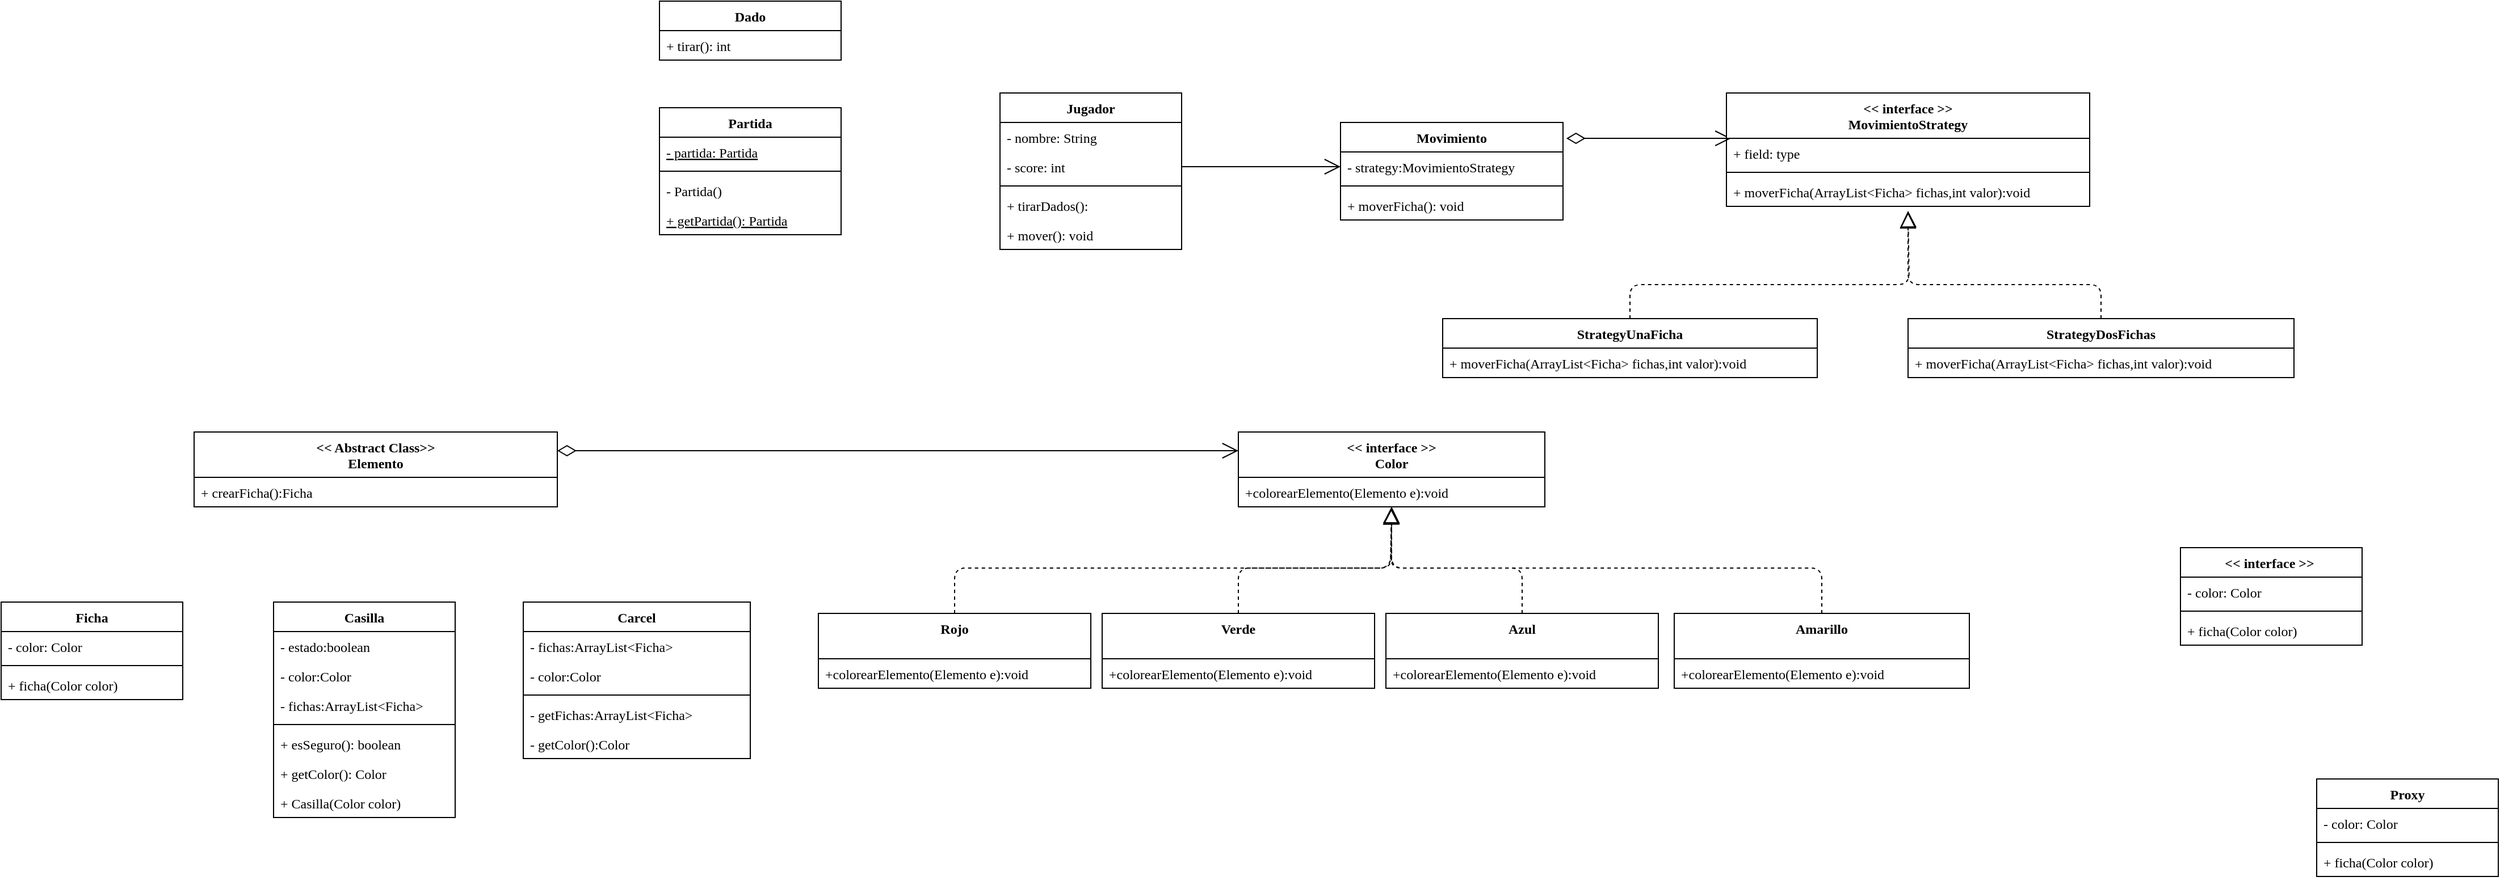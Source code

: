 <mxfile version="14.1.8" type="device"><diagram id="CZOG9yAQ-8y0MkyPrawY" name="Página-1"><mxGraphModel dx="3685" dy="1164" grid="1" gridSize="10" guides="1" tooltips="1" connect="1" arrows="1" fold="1" page="1" pageScale="1" pageWidth="827" pageHeight="1169" math="0" shadow="0"><root><mxCell id="0"/><mxCell id="1" parent="0"/><mxCell id="iF9nX49vvRZTqa0V6TAx-1" value="Partida" style="swimlane;fontStyle=1;align=center;verticalAlign=top;childLayout=stackLayout;horizontal=1;startSize=26;horizontalStack=0;resizeParent=1;resizeParentMax=0;resizeLast=0;collapsible=1;marginBottom=0;fontFamily=Montserrat Alternates;fontSource=https%3A%2F%2Ffonts.googleapis.com%2Fcss%3Ffamily%3DMontserrat%2BAlternates;" parent="1" vertex="1"><mxGeometry x="-480" y="154" width="160" height="112" as="geometry"/></mxCell><mxCell id="iF9nX49vvRZTqa0V6TAx-7" value="- partida: Partida" style="text;strokeColor=none;fillColor=none;align=left;verticalAlign=top;spacingLeft=4;spacingRight=4;overflow=hidden;rotatable=0;points=[[0,0.5],[1,0.5]];portConstraint=eastwest;fontFamily=Montserrat Alternates;fontSource=https%3A%2F%2Ffonts.googleapis.com%2Fcss%3Ffamily%3DMontserrat%2BAlternates;fontStyle=4" parent="iF9nX49vvRZTqa0V6TAx-1" vertex="1"><mxGeometry y="26" width="160" height="26" as="geometry"/></mxCell><mxCell id="iF9nX49vvRZTqa0V6TAx-3" value="" style="line;strokeWidth=1;fillColor=none;align=left;verticalAlign=middle;spacingTop=-1;spacingLeft=3;spacingRight=3;rotatable=0;labelPosition=right;points=[];portConstraint=eastwest;fontFamily=Montserrat Alternates;fontSource=https%3A%2F%2Ffonts.googleapis.com%2Fcss%3Ffamily%3DMontserrat%2BAlternates;" parent="iF9nX49vvRZTqa0V6TAx-1" vertex="1"><mxGeometry y="52" width="160" height="8" as="geometry"/></mxCell><mxCell id="0C_BCPgm_mZmjm4JBcHL-2" value="- Partida()" style="text;strokeColor=none;fillColor=none;align=left;verticalAlign=top;spacingLeft=4;spacingRight=4;overflow=hidden;rotatable=0;points=[[0,0.5],[1,0.5]];portConstraint=eastwest;fontFamily=Montserrat Alternates;fontSource=https%3A%2F%2Ffonts.googleapis.com%2Fcss%3Ffamily%3DMontserrat%2BAlternates;" parent="iF9nX49vvRZTqa0V6TAx-1" vertex="1"><mxGeometry y="60" width="160" height="26" as="geometry"/></mxCell><mxCell id="0C_BCPgm_mZmjm4JBcHL-3" value="+ getPartida(): Partida" style="text;strokeColor=none;fillColor=none;align=left;verticalAlign=top;spacingLeft=4;spacingRight=4;overflow=hidden;rotatable=0;points=[[0,0.5],[1,0.5]];portConstraint=eastwest;fontStyle=4;fontFamily=Montserrat Alternates;fontSource=https%3A%2F%2Ffonts.googleapis.com%2Fcss%3Ffamily%3DMontserrat%2BAlternates;" parent="iF9nX49vvRZTqa0V6TAx-1" vertex="1"><mxGeometry y="86" width="160" height="26" as="geometry"/></mxCell><mxCell id="iF9nX49vvRZTqa0V6TAx-12" value="Ficha" style="swimlane;fontStyle=1;align=center;verticalAlign=top;childLayout=stackLayout;horizontal=1;startSize=26;horizontalStack=0;resizeParent=1;resizeParentMax=0;resizeLast=0;collapsible=1;marginBottom=0;fontFamily=Montserrat Alternates;fontSource=https%3A%2F%2Ffonts.googleapis.com%2Fcss%3Ffamily%3DMontserrat%2BAlternates;" parent="1" vertex="1"><mxGeometry x="-1060" y="590" width="160" height="86" as="geometry"/></mxCell><mxCell id="iF9nX49vvRZTqa0V6TAx-13" value="- color: Color" style="text;strokeColor=none;fillColor=none;align=left;verticalAlign=top;spacingLeft=4;spacingRight=4;overflow=hidden;rotatable=0;points=[[0,0.5],[1,0.5]];portConstraint=eastwest;fontFamily=Montserrat Alternates;fontSource=https%3A%2F%2Ffonts.googleapis.com%2Fcss%3Ffamily%3DMontserrat%2BAlternates;" parent="iF9nX49vvRZTqa0V6TAx-12" vertex="1"><mxGeometry y="26" width="160" height="26" as="geometry"/></mxCell><mxCell id="iF9nX49vvRZTqa0V6TAx-14" value="" style="line;strokeWidth=1;fillColor=none;align=left;verticalAlign=middle;spacingTop=-1;spacingLeft=3;spacingRight=3;rotatable=0;labelPosition=right;points=[];portConstraint=eastwest;fontFamily=Montserrat Alternates;fontSource=https%3A%2F%2Ffonts.googleapis.com%2Fcss%3Ffamily%3DMontserrat%2BAlternates;" parent="iF9nX49vvRZTqa0V6TAx-12" vertex="1"><mxGeometry y="52" width="160" height="8" as="geometry"/></mxCell><mxCell id="CdPxk3NThguZFjVvKNko-9" value="+ ficha(Color color)" style="text;strokeColor=none;fillColor=none;align=left;verticalAlign=top;spacingLeft=4;spacingRight=4;overflow=hidden;rotatable=0;points=[[0,0.5],[1,0.5]];portConstraint=eastwest;fontFamily=Montserrat Alternates;fontSource=https%3A%2F%2Ffonts.googleapis.com%2Fcss%3Ffamily%3DMontserrat%2BAlternates;" parent="iF9nX49vvRZTqa0V6TAx-12" vertex="1"><mxGeometry y="60" width="160" height="26" as="geometry"/></mxCell><mxCell id="iF9nX49vvRZTqa0V6TAx-16" value="Jugador" style="swimlane;fontStyle=1;align=center;verticalAlign=top;childLayout=stackLayout;horizontal=1;startSize=26;horizontalStack=0;resizeParent=1;resizeParentMax=0;resizeLast=0;collapsible=1;marginBottom=0;fontFamily=Montserrat Alternates;fontSource=https%3A%2F%2Ffonts.googleapis.com%2Fcss%3Ffamily%3DMontserrat%2BAlternates;" parent="1" vertex="1"><mxGeometry x="-180" y="141" width="160" height="138" as="geometry"/></mxCell><mxCell id="iF9nX49vvRZTqa0V6TAx-17" value="- nombre: String" style="text;strokeColor=none;fillColor=none;align=left;verticalAlign=top;spacingLeft=4;spacingRight=4;overflow=hidden;rotatable=0;points=[[0,0.5],[1,0.5]];portConstraint=eastwest;fontFamily=Montserrat Alternates;fontSource=https%3A%2F%2Ffonts.googleapis.com%2Fcss%3Ffamily%3DMontserrat%2BAlternates;" parent="iF9nX49vvRZTqa0V6TAx-16" vertex="1"><mxGeometry y="26" width="160" height="26" as="geometry"/></mxCell><mxCell id="iF9nX49vvRZTqa0V6TAx-20" value="- score: int" style="text;strokeColor=none;fillColor=none;align=left;verticalAlign=top;spacingLeft=4;spacingRight=4;overflow=hidden;rotatable=0;points=[[0,0.5],[1,0.5]];portConstraint=eastwest;fontFamily=Montserrat Alternates;fontSource=https%3A%2F%2Ffonts.googleapis.com%2Fcss%3Ffamily%3DMontserrat%2BAlternates;" parent="iF9nX49vvRZTqa0V6TAx-16" vertex="1"><mxGeometry y="52" width="160" height="26" as="geometry"/></mxCell><mxCell id="iF9nX49vvRZTqa0V6TAx-18" value="" style="line;strokeWidth=1;fillColor=none;align=left;verticalAlign=middle;spacingTop=-1;spacingLeft=3;spacingRight=3;rotatable=0;labelPosition=right;points=[];portConstraint=eastwest;fontFamily=Montserrat Alternates;fontSource=https%3A%2F%2Ffonts.googleapis.com%2Fcss%3Ffamily%3DMontserrat%2BAlternates;" parent="iF9nX49vvRZTqa0V6TAx-16" vertex="1"><mxGeometry y="78" width="160" height="8" as="geometry"/></mxCell><mxCell id="iF9nX49vvRZTqa0V6TAx-19" value="+ tirarDados():" style="text;strokeColor=none;fillColor=none;align=left;verticalAlign=top;spacingLeft=4;spacingRight=4;overflow=hidden;rotatable=0;points=[[0,0.5],[1,0.5]];portConstraint=eastwest;fontFamily=Montserrat Alternates;fontSource=https%3A%2F%2Ffonts.googleapis.com%2Fcss%3Ffamily%3DMontserrat%2BAlternates;" parent="iF9nX49vvRZTqa0V6TAx-16" vertex="1"><mxGeometry y="86" width="160" height="26" as="geometry"/></mxCell><mxCell id="0C_BCPgm_mZmjm4JBcHL-1" value="+ mover(): void" style="text;strokeColor=none;fillColor=none;align=left;verticalAlign=top;spacingLeft=4;spacingRight=4;overflow=hidden;rotatable=0;points=[[0,0.5],[1,0.5]];portConstraint=eastwest;fontFamily=Montserrat Alternates;fontSource=https%3A%2F%2Ffonts.googleapis.com%2Fcss%3Ffamily%3DMontserrat%2BAlternates;" parent="iF9nX49vvRZTqa0V6TAx-16" vertex="1"><mxGeometry y="112" width="160" height="26" as="geometry"/></mxCell><mxCell id="CdPxk3NThguZFjVvKNko-1" value="Dado" style="swimlane;fontStyle=1;align=center;verticalAlign=top;childLayout=stackLayout;horizontal=1;startSize=26;horizontalStack=0;resizeParent=1;resizeParentMax=0;resizeLast=0;collapsible=1;marginBottom=0;fontFamily=Montserrat Alternates;fontSource=https%3A%2F%2Ffonts.googleapis.com%2Fcss%3Ffamily%3DMontserrat%2BAlternates;" parent="1" vertex="1"><mxGeometry x="-480" y="60" width="160" height="52" as="geometry"/></mxCell><mxCell id="CdPxk3NThguZFjVvKNko-4" value="+ tirar(): int " style="text;strokeColor=none;fillColor=none;align=left;verticalAlign=top;spacingLeft=4;spacingRight=4;overflow=hidden;rotatable=0;points=[[0,0.5],[1,0.5]];portConstraint=eastwest;fontFamily=Montserrat Alternates;fontSource=https%3A%2F%2Ffonts.googleapis.com%2Fcss%3Ffamily%3DMontserrat%2BAlternates;" parent="CdPxk3NThguZFjVvKNko-1" vertex="1"><mxGeometry y="26" width="160" height="26" as="geometry"/></mxCell><mxCell id="OQ3I1ODHuRQIe0D8iST8-16" value="" style="endArrow=open;endFill=1;endSize=12;html=1;fontFamily=Montserrat Alternates;fontSource=https%3A%2F%2Ffonts.googleapis.com%2Fcss%3Ffamily%3DMontserrat%2BAlternates;exitX=1;exitY=0.5;exitDx=0;exitDy=0;entryX=0;entryY=0.5;entryDx=0;entryDy=0;" parent="1" source="iF9nX49vvRZTqa0V6TAx-20" target="CdPxk3NThguZFjVvKNko-6" edge="1"><mxGeometry width="160" relative="1" as="geometry"><mxPoint x="120" y="330" as="sourcePoint"/><mxPoint x="280" y="330" as="targetPoint"/></mxGeometry></mxCell><mxCell id="2i0aZlHxmpO4qoFxMyzR-1" value="" style="endArrow=open;html=1;endSize=12;startArrow=diamondThin;startSize=14;startFill=0;edgeStyle=orthogonalEdgeStyle;align=left;verticalAlign=bottom;exitX=1.015;exitY=0.163;exitDx=0;exitDy=0;exitPerimeter=0;entryX=0.013;entryY=0.4;entryDx=0;entryDy=0;entryPerimeter=0;" parent="1" source="CdPxk3NThguZFjVvKNko-5" target="OQ3I1ODHuRQIe0D8iST8-3" edge="1"><mxGeometry x="-0.843" y="11" relative="1" as="geometry"><mxPoint x="270" y="420" as="sourcePoint"/><mxPoint x="460" y="181" as="targetPoint"/><mxPoint as="offset"/></mxGeometry></mxCell><mxCell id="vrp2tmxslbdXA82dCuRI-13" value="StrategyUnaFicha" style="swimlane;fontStyle=1;align=center;verticalAlign=top;childLayout=stackLayout;horizontal=1;startSize=26;horizontalStack=0;resizeParent=1;resizeParentMax=0;resizeLast=0;collapsible=1;marginBottom=0;fontFamily=Montserrat Alternates;fontSource=https%3A%2F%2Ffonts.googleapis.com%2Fcss%3Ffamily%3DMontserrat%2BAlternates;" parent="1" vertex="1"><mxGeometry x="210" y="340" width="330" height="52" as="geometry"/></mxCell><mxCell id="vrp2tmxslbdXA82dCuRI-16" value="+ moverFicha(ArrayList&lt;Ficha&gt; fichas,int valor):void" style="text;strokeColor=none;fillColor=none;align=left;verticalAlign=top;spacingLeft=4;spacingRight=4;overflow=hidden;rotatable=0;points=[[0,0.5],[1,0.5]];portConstraint=eastwest;fontFamily=Montserrat Alternates;fontSource=https%3A%2F%2Ffonts.googleapis.com%2Fcss%3Ffamily%3DMontserrat%2BAlternates;" parent="vrp2tmxslbdXA82dCuRI-13" vertex="1"><mxGeometry y="26" width="330" height="26" as="geometry"/></mxCell><mxCell id="vrp2tmxslbdXA82dCuRI-21" value="" style="endArrow=block;dashed=1;endFill=0;endSize=12;html=1;exitX=0.5;exitY=0;exitDx=0;exitDy=0;fontFamily=Montserrat Alternates;fontSource=https%3A%2F%2Ffonts.googleapis.com%2Fcss%3Ffamily%3DMontserrat%2BAlternates;entryX=0.5;entryY=1.154;entryDx=0;entryDy=0;entryPerimeter=0;" parent="1" source="vrp2tmxslbdXA82dCuRI-13" target="vrp2tmxslbdXA82dCuRI-8" edge="1"><mxGeometry x="280" y="160" width="160" as="geometry"><mxPoint x="490" y="360" as="sourcePoint"/><mxPoint x="600" y="260" as="targetPoint"/><Array as="points"><mxPoint x="375" y="310"/><mxPoint x="621" y="310"/></Array></mxGeometry></mxCell><mxCell id="OQ3I1ODHuRQIe0D8iST8-3" value="&lt;&lt; interface &gt;&gt;&#10;MovimientoStrategy" style="swimlane;fontStyle=1;align=center;verticalAlign=top;childLayout=stackLayout;horizontal=1;startSize=40;horizontalStack=0;resizeParent=1;resizeParentMax=0;resizeLast=0;collapsible=1;marginBottom=0;fontFamily=Montserrat Alternates;fontSource=https%3A%2F%2Ffonts.googleapis.com%2Fcss%3Ffamily%3DMontserrat%2BAlternates;" parent="1" vertex="1"><mxGeometry x="460" y="141" width="320" height="100" as="geometry"/></mxCell><mxCell id="OQ3I1ODHuRQIe0D8iST8-4" value="+ field: type" style="text;strokeColor=none;fillColor=none;align=left;verticalAlign=top;spacingLeft=4;spacingRight=4;overflow=hidden;rotatable=0;points=[[0,0.5],[1,0.5]];portConstraint=eastwest;fontFamily=Montserrat Alternates;fontSource=https%3A%2F%2Ffonts.googleapis.com%2Fcss%3Ffamily%3DMontserrat%2BAlternates;" parent="OQ3I1ODHuRQIe0D8iST8-3" vertex="1"><mxGeometry y="40" width="320" height="26" as="geometry"/></mxCell><mxCell id="OQ3I1ODHuRQIe0D8iST8-5" value="" style="line;strokeWidth=1;fillColor=none;align=left;verticalAlign=middle;spacingTop=-1;spacingLeft=3;spacingRight=3;rotatable=0;labelPosition=right;points=[];portConstraint=eastwest;fontFamily=Montserrat Alternates;fontSource=https%3A%2F%2Ffonts.googleapis.com%2Fcss%3Ffamily%3DMontserrat%2BAlternates;" parent="OQ3I1ODHuRQIe0D8iST8-3" vertex="1"><mxGeometry y="66" width="320" height="8" as="geometry"/></mxCell><mxCell id="vrp2tmxslbdXA82dCuRI-8" value="+ moverFicha(ArrayList&lt;Ficha&gt; fichas,int valor):void" style="text;strokeColor=none;fillColor=none;align=left;verticalAlign=top;spacingLeft=4;spacingRight=4;overflow=hidden;rotatable=0;points=[[0,0.5],[1,0.5]];portConstraint=eastwest;fontFamily=Montserrat Alternates;fontSource=https%3A%2F%2Ffonts.googleapis.com%2Fcss%3Ffamily%3DMontserrat%2BAlternates;" parent="OQ3I1ODHuRQIe0D8iST8-3" vertex="1"><mxGeometry y="74" width="320" height="26" as="geometry"/></mxCell><mxCell id="OQ3I1ODHuRQIe0D8iST8-10" value="StrategyDosFichas" style="swimlane;fontStyle=1;align=center;verticalAlign=top;childLayout=stackLayout;horizontal=1;startSize=26;horizontalStack=0;resizeParent=1;resizeParentMax=0;resizeLast=0;collapsible=1;marginBottom=0;fontFamily=Montserrat Alternates;fontSource=https%3A%2F%2Ffonts.googleapis.com%2Fcss%3Ffamily%3DMontserrat%2BAlternates;" parent="1" vertex="1"><mxGeometry x="620" y="340" width="340" height="52" as="geometry"/></mxCell><mxCell id="OQ3I1ODHuRQIe0D8iST8-12" value="+ moverFicha(ArrayList&lt;Ficha&gt; fichas,int valor):void" style="text;strokeColor=none;fillColor=none;align=left;verticalAlign=top;spacingLeft=4;spacingRight=4;overflow=hidden;rotatable=0;points=[[0,0.5],[1,0.5]];portConstraint=eastwest;fontFamily=Montserrat Alternates;fontSource=https%3A%2F%2Ffonts.googleapis.com%2Fcss%3Ffamily%3DMontserrat%2BAlternates;" parent="OQ3I1ODHuRQIe0D8iST8-10" vertex="1"><mxGeometry y="26" width="340" height="26" as="geometry"/></mxCell><mxCell id="OQ3I1ODHuRQIe0D8iST8-13" value="" style="endArrow=block;dashed=1;endFill=0;endSize=12;html=1;exitX=0.5;exitY=0;exitDx=0;exitDy=0;fontFamily=Montserrat Alternates;fontSource=https%3A%2F%2Ffonts.googleapis.com%2Fcss%3Ffamily%3DMontserrat%2BAlternates;entryX=0.5;entryY=1.192;entryDx=0;entryDy=0;entryPerimeter=0;" parent="1" source="OQ3I1ODHuRQIe0D8iST8-10" target="vrp2tmxslbdXA82dCuRI-8" edge="1"><mxGeometry x="280" y="160" width="160" as="geometry"><mxPoint x="430" y="330" as="sourcePoint"/><mxPoint x="540" y="260" as="targetPoint"/><Array as="points"><mxPoint x="790" y="310"/><mxPoint x="620" y="310"/></Array></mxGeometry></mxCell><mxCell id="CdPxk3NThguZFjVvKNko-5" value="Movimiento" style="swimlane;fontStyle=1;align=center;verticalAlign=top;childLayout=stackLayout;horizontal=1;startSize=26;horizontalStack=0;resizeParent=1;resizeParentMax=0;resizeLast=0;collapsible=1;marginBottom=0;fontFamily=Montserrat Alternates;fontSource=https%3A%2F%2Ffonts.googleapis.com%2Fcss%3Ffamily%3DMontserrat%2BAlternates;" parent="1" vertex="1"><mxGeometry x="120" y="167" width="196" height="86" as="geometry"/></mxCell><mxCell id="CdPxk3NThguZFjVvKNko-6" value="- strategy:MovimientoStrategy" style="text;strokeColor=none;fillColor=none;align=left;verticalAlign=top;spacingLeft=4;spacingRight=4;overflow=hidden;rotatable=0;points=[[0,0.5],[1,0.5]];portConstraint=eastwest;fontFamily=Montserrat Alternates;fontSource=https%3A%2F%2Ffonts.googleapis.com%2Fcss%3Ffamily%3DMontserrat%2BAlternates;" parent="CdPxk3NThguZFjVvKNko-5" vertex="1"><mxGeometry y="26" width="196" height="26" as="geometry"/></mxCell><mxCell id="CdPxk3NThguZFjVvKNko-7" value="" style="line;strokeWidth=1;fillColor=none;align=left;verticalAlign=middle;spacingTop=-1;spacingLeft=3;spacingRight=3;rotatable=0;labelPosition=right;points=[];portConstraint=eastwest;fontFamily=Montserrat Alternates;fontSource=https%3A%2F%2Ffonts.googleapis.com%2Fcss%3Ffamily%3DMontserrat%2BAlternates;" parent="CdPxk3NThguZFjVvKNko-5" vertex="1"><mxGeometry y="52" width="196" height="8" as="geometry"/></mxCell><mxCell id="CdPxk3NThguZFjVvKNko-8" value="+ moverFicha(): void" style="text;strokeColor=none;fillColor=none;align=left;verticalAlign=top;spacingLeft=4;spacingRight=4;overflow=hidden;rotatable=0;points=[[0,0.5],[1,0.5]];portConstraint=eastwest;fontFamily=Montserrat Alternates;fontSource=https%3A%2F%2Ffonts.googleapis.com%2Fcss%3Ffamily%3DMontserrat%2BAlternates;" parent="CdPxk3NThguZFjVvKNko-5" vertex="1"><mxGeometry y="60" width="196" height="26" as="geometry"/></mxCell><mxCell id="2i0aZlHxmpO4qoFxMyzR-6" value="Casilla" style="swimlane;fontStyle=1;align=center;verticalAlign=top;childLayout=stackLayout;horizontal=1;startSize=26;horizontalStack=0;resizeParent=1;resizeParentMax=0;resizeLast=0;collapsible=1;marginBottom=0;fontFamily=Montserrat Alternates;fontSource=https%3A%2F%2Ffonts.googleapis.com%2Fcss%3Ffamily%3DMontserrat%2BAlternates;" parent="1" vertex="1"><mxGeometry x="-820" y="590" width="160" height="190" as="geometry"/></mxCell><mxCell id="2i0aZlHxmpO4qoFxMyzR-7" value="- estado:boolean" style="text;strokeColor=none;fillColor=none;align=left;verticalAlign=top;spacingLeft=4;spacingRight=4;overflow=hidden;rotatable=0;points=[[0,0.5],[1,0.5]];portConstraint=eastwest;fontFamily=Montserrat Alternates;fontSource=https%3A%2F%2Ffonts.googleapis.com%2Fcss%3Ffamily%3DMontserrat%2BAlternates;" parent="2i0aZlHxmpO4qoFxMyzR-6" vertex="1"><mxGeometry y="26" width="160" height="26" as="geometry"/></mxCell><mxCell id="SVYqCvA0QqrAnwhpoAbj-2" value="- color:Color" style="text;strokeColor=none;fillColor=none;align=left;verticalAlign=top;spacingLeft=4;spacingRight=4;overflow=hidden;rotatable=0;points=[[0,0.5],[1,0.5]];portConstraint=eastwest;fontFamily=Montserrat Alternates;fontSource=https%3A%2F%2Ffonts.googleapis.com%2Fcss%3Ffamily%3DMontserrat%2BAlternates;" vertex="1" parent="2i0aZlHxmpO4qoFxMyzR-6"><mxGeometry y="52" width="160" height="26" as="geometry"/></mxCell><mxCell id="SVYqCvA0QqrAnwhpoAbj-15" value="- fichas:ArrayList&lt;Ficha&gt;" style="text;strokeColor=none;fillColor=none;align=left;verticalAlign=top;spacingLeft=4;spacingRight=4;overflow=hidden;rotatable=0;points=[[0,0.5],[1,0.5]];portConstraint=eastwest;fontFamily=Montserrat Alternates;fontSource=https%3A%2F%2Ffonts.googleapis.com%2Fcss%3Ffamily%3DMontserrat%2BAlternates;" vertex="1" parent="2i0aZlHxmpO4qoFxMyzR-6"><mxGeometry y="78" width="160" height="26" as="geometry"/></mxCell><mxCell id="2i0aZlHxmpO4qoFxMyzR-8" value="" style="line;strokeWidth=1;fillColor=none;align=left;verticalAlign=middle;spacingTop=-1;spacingLeft=3;spacingRight=3;rotatable=0;labelPosition=right;points=[];portConstraint=eastwest;" parent="2i0aZlHxmpO4qoFxMyzR-6" vertex="1"><mxGeometry y="104" width="160" height="8" as="geometry"/></mxCell><mxCell id="2i0aZlHxmpO4qoFxMyzR-9" value="+ esSeguro(): boolean" style="text;strokeColor=none;fillColor=none;align=left;verticalAlign=top;spacingLeft=4;spacingRight=4;overflow=hidden;rotatable=0;points=[[0,0.5],[1,0.5]];portConstraint=eastwest;fontFamily=Montserrat Alternates;fontSource=https%3A%2F%2Ffonts.googleapis.com%2Fcss%3Ffamily%3DMontserrat%2BAlternates;" parent="2i0aZlHxmpO4qoFxMyzR-6" vertex="1"><mxGeometry y="112" width="160" height="26" as="geometry"/></mxCell><mxCell id="SVYqCvA0QqrAnwhpoAbj-3" value="+ getColor(): Color" style="text;strokeColor=none;fillColor=none;align=left;verticalAlign=top;spacingLeft=4;spacingRight=4;overflow=hidden;rotatable=0;points=[[0,0.5],[1,0.5]];portConstraint=eastwest;fontFamily=Montserrat Alternates;fontSource=https%3A%2F%2Ffonts.googleapis.com%2Fcss%3Ffamily%3DMontserrat%2BAlternates;" vertex="1" parent="2i0aZlHxmpO4qoFxMyzR-6"><mxGeometry y="138" width="160" height="26" as="geometry"/></mxCell><mxCell id="SVYqCvA0QqrAnwhpoAbj-4" value="+ Casilla(Color color)" style="text;strokeColor=none;fillColor=none;align=left;verticalAlign=top;spacingLeft=4;spacingRight=4;overflow=hidden;rotatable=0;points=[[0,0.5],[1,0.5]];portConstraint=eastwest;fontFamily=Montserrat Alternates;fontSource=https%3A%2F%2Ffonts.googleapis.com%2Fcss%3Ffamily%3DMontserrat%2BAlternates;" vertex="1" parent="2i0aZlHxmpO4qoFxMyzR-6"><mxGeometry y="164" width="160" height="26" as="geometry"/></mxCell><mxCell id="SVYqCvA0QqrAnwhpoAbj-5" value="&lt;&lt; interface &gt;&gt;&#10;Color" style="swimlane;fontStyle=1;align=center;verticalAlign=top;childLayout=stackLayout;horizontal=1;startSize=40;horizontalStack=0;resizeParent=1;resizeParentMax=0;resizeLast=0;collapsible=1;marginBottom=0;fontFamily=Montserrat Alternates;fontSource=https%3A%2F%2Ffonts.googleapis.com%2Fcss%3Ffamily%3DMontserrat%2BAlternates;" vertex="1" parent="1"><mxGeometry x="30" y="440" width="270" height="66" as="geometry"/></mxCell><mxCell id="SVYqCvA0QqrAnwhpoAbj-8" value="+colorearElemento(Elemento e):void" style="text;strokeColor=none;fillColor=none;align=left;verticalAlign=top;spacingLeft=4;spacingRight=4;overflow=hidden;rotatable=0;points=[[0,0.5],[1,0.5]];portConstraint=eastwest;fontFamily=Montserrat Alternates;fontSource=https%3A%2F%2Ffonts.googleapis.com%2Fcss%3Ffamily%3DMontserrat%2BAlternates;" vertex="1" parent="SVYqCvA0QqrAnwhpoAbj-5"><mxGeometry y="40" width="270" height="26" as="geometry"/></mxCell><mxCell id="SVYqCvA0QqrAnwhpoAbj-25" value="Carcel" style="swimlane;fontStyle=1;align=center;verticalAlign=top;childLayout=stackLayout;horizontal=1;startSize=26;horizontalStack=0;resizeParent=1;resizeParentMax=0;resizeLast=0;collapsible=1;marginBottom=0;fontFamily=Montserrat Alternates;fontSource=https%3A%2F%2Ffonts.googleapis.com%2Fcss%3Ffamily%3DMontserrat%2BAlternates;" vertex="1" parent="1"><mxGeometry x="-600" y="590" width="200" height="138" as="geometry"/></mxCell><mxCell id="SVYqCvA0QqrAnwhpoAbj-26" value="- fichas:ArrayList&lt;Ficha&gt;" style="text;strokeColor=none;fillColor=none;align=left;verticalAlign=top;spacingLeft=4;spacingRight=4;overflow=hidden;rotatable=0;points=[[0,0.5],[1,0.5]];portConstraint=eastwest;fontFamily=Montserrat Alternates;fontSource=https%3A%2F%2Ffonts.googleapis.com%2Fcss%3Ffamily%3DMontserrat%2BAlternates;" vertex="1" parent="SVYqCvA0QqrAnwhpoAbj-25"><mxGeometry y="26" width="200" height="26" as="geometry"/></mxCell><mxCell id="SVYqCvA0QqrAnwhpoAbj-29" value="- color:Color" style="text;strokeColor=none;fillColor=none;align=left;verticalAlign=top;spacingLeft=4;spacingRight=4;overflow=hidden;rotatable=0;points=[[0,0.5],[1,0.5]];portConstraint=eastwest;fontFamily=Montserrat Alternates;fontSource=https%3A%2F%2Ffonts.googleapis.com%2Fcss%3Ffamily%3DMontserrat%2BAlternates;" vertex="1" parent="SVYqCvA0QqrAnwhpoAbj-25"><mxGeometry y="52" width="200" height="26" as="geometry"/></mxCell><mxCell id="SVYqCvA0QqrAnwhpoAbj-27" value="" style="line;strokeWidth=1;fillColor=none;align=left;verticalAlign=middle;spacingTop=-1;spacingLeft=3;spacingRight=3;rotatable=0;labelPosition=right;points=[];portConstraint=eastwest;fontFamily=Montserrat Alternates;fontSource=https%3A%2F%2Ffonts.googleapis.com%2Fcss%3Ffamily%3DMontserrat%2BAlternates;" vertex="1" parent="SVYqCvA0QqrAnwhpoAbj-25"><mxGeometry y="78" width="200" height="8" as="geometry"/></mxCell><mxCell id="SVYqCvA0QqrAnwhpoAbj-28" value="- getFichas:ArrayList&lt;Ficha&gt;" style="text;strokeColor=none;fillColor=none;align=left;verticalAlign=top;spacingLeft=4;spacingRight=4;overflow=hidden;rotatable=0;points=[[0,0.5],[1,0.5]];portConstraint=eastwest;fontFamily=Montserrat Alternates;fontSource=https%3A%2F%2Ffonts.googleapis.com%2Fcss%3Ffamily%3DMontserrat%2BAlternates;" vertex="1" parent="SVYqCvA0QqrAnwhpoAbj-25"><mxGeometry y="86" width="200" height="26" as="geometry"/></mxCell><mxCell id="SVYqCvA0QqrAnwhpoAbj-30" value="- getColor():Color" style="text;strokeColor=none;fillColor=none;align=left;verticalAlign=top;spacingLeft=4;spacingRight=4;overflow=hidden;rotatable=0;points=[[0,0.5],[1,0.5]];portConstraint=eastwest;fontFamily=Montserrat Alternates;fontSource=https%3A%2F%2Ffonts.googleapis.com%2Fcss%3Ffamily%3DMontserrat%2BAlternates;" vertex="1" parent="SVYqCvA0QqrAnwhpoAbj-25"><mxGeometry y="112" width="200" height="26" as="geometry"/></mxCell><mxCell id="SVYqCvA0QqrAnwhpoAbj-74" value="Proxy" style="swimlane;fontStyle=1;align=center;verticalAlign=top;childLayout=stackLayout;horizontal=1;startSize=26;horizontalStack=0;resizeParent=1;resizeParentMax=0;resizeLast=0;collapsible=1;marginBottom=0;fontFamily=Montserrat Alternates;fontSource=https%3A%2F%2Ffonts.googleapis.com%2Fcss%3Ffamily%3DMontserrat%2BAlternates;" vertex="1" parent="1"><mxGeometry x="980" y="746" width="160" height="86" as="geometry"/></mxCell><mxCell id="SVYqCvA0QqrAnwhpoAbj-75" value="- color: Color" style="text;strokeColor=none;fillColor=none;align=left;verticalAlign=top;spacingLeft=4;spacingRight=4;overflow=hidden;rotatable=0;points=[[0,0.5],[1,0.5]];portConstraint=eastwest;fontFamily=Montserrat Alternates;fontSource=https%3A%2F%2Ffonts.googleapis.com%2Fcss%3Ffamily%3DMontserrat%2BAlternates;" vertex="1" parent="SVYqCvA0QqrAnwhpoAbj-74"><mxGeometry y="26" width="160" height="26" as="geometry"/></mxCell><mxCell id="SVYqCvA0QqrAnwhpoAbj-76" value="" style="line;strokeWidth=1;fillColor=none;align=left;verticalAlign=middle;spacingTop=-1;spacingLeft=3;spacingRight=3;rotatable=0;labelPosition=right;points=[];portConstraint=eastwest;fontFamily=Montserrat Alternates;fontSource=https%3A%2F%2Ffonts.googleapis.com%2Fcss%3Ffamily%3DMontserrat%2BAlternates;" vertex="1" parent="SVYqCvA0QqrAnwhpoAbj-74"><mxGeometry y="52" width="160" height="8" as="geometry"/></mxCell><mxCell id="SVYqCvA0QqrAnwhpoAbj-77" value="+ ficha(Color color)" style="text;strokeColor=none;fillColor=none;align=left;verticalAlign=top;spacingLeft=4;spacingRight=4;overflow=hidden;rotatable=0;points=[[0,0.5],[1,0.5]];portConstraint=eastwest;fontFamily=Montserrat Alternates;fontSource=https%3A%2F%2Ffonts.googleapis.com%2Fcss%3Ffamily%3DMontserrat%2BAlternates;" vertex="1" parent="SVYqCvA0QqrAnwhpoAbj-74"><mxGeometry y="60" width="160" height="26" as="geometry"/></mxCell><mxCell id="SVYqCvA0QqrAnwhpoAbj-78" value="&lt;&lt; interface &gt;&gt; &#10;" style="swimlane;fontStyle=1;align=center;verticalAlign=top;childLayout=stackLayout;horizontal=1;startSize=26;horizontalStack=0;resizeParent=1;resizeParentMax=0;resizeLast=0;collapsible=1;marginBottom=0;fontFamily=Montserrat Alternates;fontSource=https%3A%2F%2Ffonts.googleapis.com%2Fcss%3Ffamily%3DMontserrat%2BAlternates;" vertex="1" parent="1"><mxGeometry x="860" y="542" width="160" height="86" as="geometry"/></mxCell><mxCell id="SVYqCvA0QqrAnwhpoAbj-79" value="- color: Color" style="text;strokeColor=none;fillColor=none;align=left;verticalAlign=top;spacingLeft=4;spacingRight=4;overflow=hidden;rotatable=0;points=[[0,0.5],[1,0.5]];portConstraint=eastwest;fontFamily=Montserrat Alternates;fontSource=https%3A%2F%2Ffonts.googleapis.com%2Fcss%3Ffamily%3DMontserrat%2BAlternates;" vertex="1" parent="SVYqCvA0QqrAnwhpoAbj-78"><mxGeometry y="26" width="160" height="26" as="geometry"/></mxCell><mxCell id="SVYqCvA0QqrAnwhpoAbj-80" value="" style="line;strokeWidth=1;fillColor=none;align=left;verticalAlign=middle;spacingTop=-1;spacingLeft=3;spacingRight=3;rotatable=0;labelPosition=right;points=[];portConstraint=eastwest;fontFamily=Montserrat Alternates;fontSource=https%3A%2F%2Ffonts.googleapis.com%2Fcss%3Ffamily%3DMontserrat%2BAlternates;" vertex="1" parent="SVYqCvA0QqrAnwhpoAbj-78"><mxGeometry y="52" width="160" height="8" as="geometry"/></mxCell><mxCell id="SVYqCvA0QqrAnwhpoAbj-81" value="+ ficha(Color color)" style="text;strokeColor=none;fillColor=none;align=left;verticalAlign=top;spacingLeft=4;spacingRight=4;overflow=hidden;rotatable=0;points=[[0,0.5],[1,0.5]];portConstraint=eastwest;fontFamily=Montserrat Alternates;fontSource=https%3A%2F%2Ffonts.googleapis.com%2Fcss%3Ffamily%3DMontserrat%2BAlternates;" vertex="1" parent="SVYqCvA0QqrAnwhpoAbj-78"><mxGeometry y="60" width="160" height="26" as="geometry"/></mxCell><mxCell id="SVYqCvA0QqrAnwhpoAbj-90" value="&lt;&lt; Abstract Class&gt;&gt;&#10;Elemento" style="swimlane;fontStyle=1;align=center;verticalAlign=top;childLayout=stackLayout;horizontal=1;startSize=40;horizontalStack=0;resizeParent=1;resizeParentMax=0;resizeLast=0;collapsible=1;marginBottom=0;fontFamily=Montserrat Alternates;fontSource=https%3A%2F%2Ffonts.googleapis.com%2Fcss%3Ffamily%3DMontserrat%2BAlternates;" vertex="1" parent="1"><mxGeometry x="-890" y="440" width="320" height="66" as="geometry"/></mxCell><mxCell id="SVYqCvA0QqrAnwhpoAbj-91" value="+ crearFicha():Ficha" style="text;strokeColor=none;fillColor=none;align=left;verticalAlign=top;spacingLeft=4;spacingRight=4;overflow=hidden;rotatable=0;points=[[0,0.5],[1,0.5]];portConstraint=eastwest;fontFamily=Montserrat Alternates;fontSource=https%3A%2F%2Ffonts.googleapis.com%2Fcss%3Ffamily%3DMontserrat%2BAlternates;" vertex="1" parent="SVYqCvA0QqrAnwhpoAbj-90"><mxGeometry y="40" width="320" height="26" as="geometry"/></mxCell><mxCell id="SVYqCvA0QqrAnwhpoAbj-92" value="" style="endArrow=open;html=1;endSize=12;startArrow=diamondThin;startSize=14;startFill=0;edgeStyle=orthogonalEdgeStyle;align=left;verticalAlign=bottom;fontFamily=Montserrat Alternates;fontSource=https%3A%2F%2Ffonts.googleapis.com%2Fcss%3Ffamily%3DMontserrat%2BAlternates;exitX=1;exitY=0.25;exitDx=0;exitDy=0;entryX=0;entryY=0.25;entryDx=0;entryDy=0;" edge="1" parent="1" source="SVYqCvA0QqrAnwhpoAbj-90" target="SVYqCvA0QqrAnwhpoAbj-5"><mxGeometry x="-1" y="3" relative="1" as="geometry"><mxPoint x="60" y="480" as="sourcePoint"/><mxPoint x="220" y="480" as="targetPoint"/></mxGeometry></mxCell><mxCell id="SVYqCvA0QqrAnwhpoAbj-104" value="Amarillo" style="swimlane;fontStyle=1;align=center;verticalAlign=top;childLayout=stackLayout;horizontal=1;startSize=40;horizontalStack=0;resizeParent=1;resizeParentMax=0;resizeLast=0;collapsible=1;marginBottom=0;fontFamily=Montserrat Alternates;fontSource=https%3A%2F%2Ffonts.googleapis.com%2Fcss%3Ffamily%3DMontserrat%2BAlternates;" vertex="1" parent="1"><mxGeometry x="414" y="600" width="260" height="66" as="geometry"/></mxCell><mxCell id="SVYqCvA0QqrAnwhpoAbj-105" value="+colorearElemento(Elemento e):void" style="text;strokeColor=none;fillColor=none;align=left;verticalAlign=top;spacingLeft=4;spacingRight=4;overflow=hidden;rotatable=0;points=[[0,0.5],[1,0.5]];portConstraint=eastwest;fontFamily=Montserrat Alternates;fontSource=https%3A%2F%2Ffonts.googleapis.com%2Fcss%3Ffamily%3DMontserrat%2BAlternates;" vertex="1" parent="SVYqCvA0QqrAnwhpoAbj-104"><mxGeometry y="40" width="260" height="26" as="geometry"/></mxCell><mxCell id="SVYqCvA0QqrAnwhpoAbj-106" value="Rojo" style="swimlane;fontStyle=1;align=center;verticalAlign=top;childLayout=stackLayout;horizontal=1;startSize=40;horizontalStack=0;resizeParent=1;resizeParentMax=0;resizeLast=0;collapsible=1;marginBottom=0;fontFamily=Montserrat Alternates;fontSource=https%3A%2F%2Ffonts.googleapis.com%2Fcss%3Ffamily%3DMontserrat%2BAlternates;" vertex="1" parent="1"><mxGeometry x="-340" y="600" width="240" height="66" as="geometry"/></mxCell><mxCell id="SVYqCvA0QqrAnwhpoAbj-107" value="+colorearElemento(Elemento e):void" style="text;strokeColor=none;fillColor=none;align=left;verticalAlign=top;spacingLeft=4;spacingRight=4;overflow=hidden;rotatable=0;points=[[0,0.5],[1,0.5]];portConstraint=eastwest;fontFamily=Montserrat Alternates;fontSource=https%3A%2F%2Ffonts.googleapis.com%2Fcss%3Ffamily%3DMontserrat%2BAlternates;" vertex="1" parent="SVYqCvA0QqrAnwhpoAbj-106"><mxGeometry y="40" width="240" height="26" as="geometry"/></mxCell><mxCell id="SVYqCvA0QqrAnwhpoAbj-108" value="Verde" style="swimlane;fontStyle=1;align=center;verticalAlign=top;childLayout=stackLayout;horizontal=1;startSize=40;horizontalStack=0;resizeParent=1;resizeParentMax=0;resizeLast=0;collapsible=1;marginBottom=0;fontFamily=Montserrat Alternates;fontSource=https%3A%2F%2Ffonts.googleapis.com%2Fcss%3Ffamily%3DMontserrat%2BAlternates;" vertex="1" parent="1"><mxGeometry x="-90" y="600" width="240" height="66" as="geometry"/></mxCell><mxCell id="SVYqCvA0QqrAnwhpoAbj-109" value="+colorearElemento(Elemento e):void" style="text;strokeColor=none;fillColor=none;align=left;verticalAlign=top;spacingLeft=4;spacingRight=4;overflow=hidden;rotatable=0;points=[[0,0.5],[1,0.5]];portConstraint=eastwest;fontFamily=Montserrat Alternates;fontSource=https%3A%2F%2Ffonts.googleapis.com%2Fcss%3Ffamily%3DMontserrat%2BAlternates;" vertex="1" parent="SVYqCvA0QqrAnwhpoAbj-108"><mxGeometry y="40" width="240" height="26" as="geometry"/></mxCell><mxCell id="SVYqCvA0QqrAnwhpoAbj-110" value="Azul" style="swimlane;fontStyle=1;align=center;verticalAlign=top;childLayout=stackLayout;horizontal=1;startSize=40;horizontalStack=0;resizeParent=1;resizeParentMax=0;resizeLast=0;collapsible=1;marginBottom=0;fontFamily=Montserrat Alternates;fontSource=https%3A%2F%2Ffonts.googleapis.com%2Fcss%3Ffamily%3DMontserrat%2BAlternates;" vertex="1" parent="1"><mxGeometry x="160" y="600" width="240" height="66" as="geometry"/></mxCell><mxCell id="SVYqCvA0QqrAnwhpoAbj-111" value="+colorearElemento(Elemento e):void" style="text;strokeColor=none;fillColor=none;align=left;verticalAlign=top;spacingLeft=4;spacingRight=4;overflow=hidden;rotatable=0;points=[[0,0.5],[1,0.5]];portConstraint=eastwest;fontFamily=Montserrat Alternates;fontSource=https%3A%2F%2Ffonts.googleapis.com%2Fcss%3Ffamily%3DMontserrat%2BAlternates;" vertex="1" parent="SVYqCvA0QqrAnwhpoAbj-110"><mxGeometry y="40" width="240" height="26" as="geometry"/></mxCell><mxCell id="SVYqCvA0QqrAnwhpoAbj-113" value="" style="endArrow=block;dashed=1;endFill=0;endSize=12;html=1;fontFamily=Montserrat Alternates;fontSource=https%3A%2F%2Ffonts.googleapis.com%2Fcss%3Ffamily%3DMontserrat%2BAlternates;entryX=0.501;entryY=1.026;entryDx=0;entryDy=0;entryPerimeter=0;exitX=0.5;exitY=0;exitDx=0;exitDy=0;" edge="1" parent="1" source="SVYqCvA0QqrAnwhpoAbj-106" target="SVYqCvA0QqrAnwhpoAbj-8"><mxGeometry width="160" relative="1" as="geometry"><mxPoint x="-180" y="550" as="sourcePoint"/><mxPoint x="-20" y="550" as="targetPoint"/><Array as="points"><mxPoint x="-220" y="560"/><mxPoint x="164" y="560"/></Array></mxGeometry></mxCell><mxCell id="SVYqCvA0QqrAnwhpoAbj-114" value="" style="endArrow=block;dashed=1;endFill=0;endSize=12;html=1;fontFamily=Montserrat Alternates;fontSource=https%3A%2F%2Ffonts.googleapis.com%2Fcss%3Ffamily%3DMontserrat%2BAlternates;entryX=0.5;entryY=1;entryDx=0;entryDy=0;exitX=0.5;exitY=0;exitDx=0;exitDy=0;" edge="1" parent="1" source="SVYqCvA0QqrAnwhpoAbj-108" target="SVYqCvA0QqrAnwhpoAbj-5"><mxGeometry width="160" relative="1" as="geometry"><mxPoint x="-180" y="550" as="sourcePoint"/><mxPoint x="-20" y="550" as="targetPoint"/><Array as="points"><mxPoint x="30" y="560"/><mxPoint x="165" y="560"/></Array></mxGeometry></mxCell><mxCell id="SVYqCvA0QqrAnwhpoAbj-115" value="" style="endArrow=block;dashed=1;endFill=0;endSize=12;html=1;fontFamily=Montserrat Alternates;fontSource=https%3A%2F%2Ffonts.googleapis.com%2Fcss%3Ffamily%3DMontserrat%2BAlternates;entryX=0.5;entryY=1;entryDx=0;entryDy=0;entryPerimeter=0;exitX=0.5;exitY=0;exitDx=0;exitDy=0;" edge="1" parent="1" source="SVYqCvA0QqrAnwhpoAbj-110" target="SVYqCvA0QqrAnwhpoAbj-8"><mxGeometry width="160" relative="1" as="geometry"><mxPoint x="80" y="560" as="sourcePoint"/><mxPoint x="240" y="560" as="targetPoint"/><Array as="points"><mxPoint x="280" y="560"/><mxPoint x="164" y="560"/></Array></mxGeometry></mxCell><mxCell id="SVYqCvA0QqrAnwhpoAbj-116" value="" style="endArrow=block;dashed=1;endFill=0;endSize=12;html=1;fontFamily=Montserrat Alternates;fontSource=https%3A%2F%2Ffonts.googleapis.com%2Fcss%3Ffamily%3DMontserrat%2BAlternates;entryX=0.498;entryY=1.046;entryDx=0;entryDy=0;entryPerimeter=0;exitX=0.5;exitY=0;exitDx=0;exitDy=0;" edge="1" parent="1" source="SVYqCvA0QqrAnwhpoAbj-104" target="SVYqCvA0QqrAnwhpoAbj-8"><mxGeometry width="160" relative="1" as="geometry"><mxPoint x="310" y="510" as="sourcePoint"/><mxPoint x="470" y="510" as="targetPoint"/><Array as="points"><mxPoint x="544" y="560"/><mxPoint x="165" y="560"/></Array></mxGeometry></mxCell></root></mxGraphModel></diagram></mxfile>